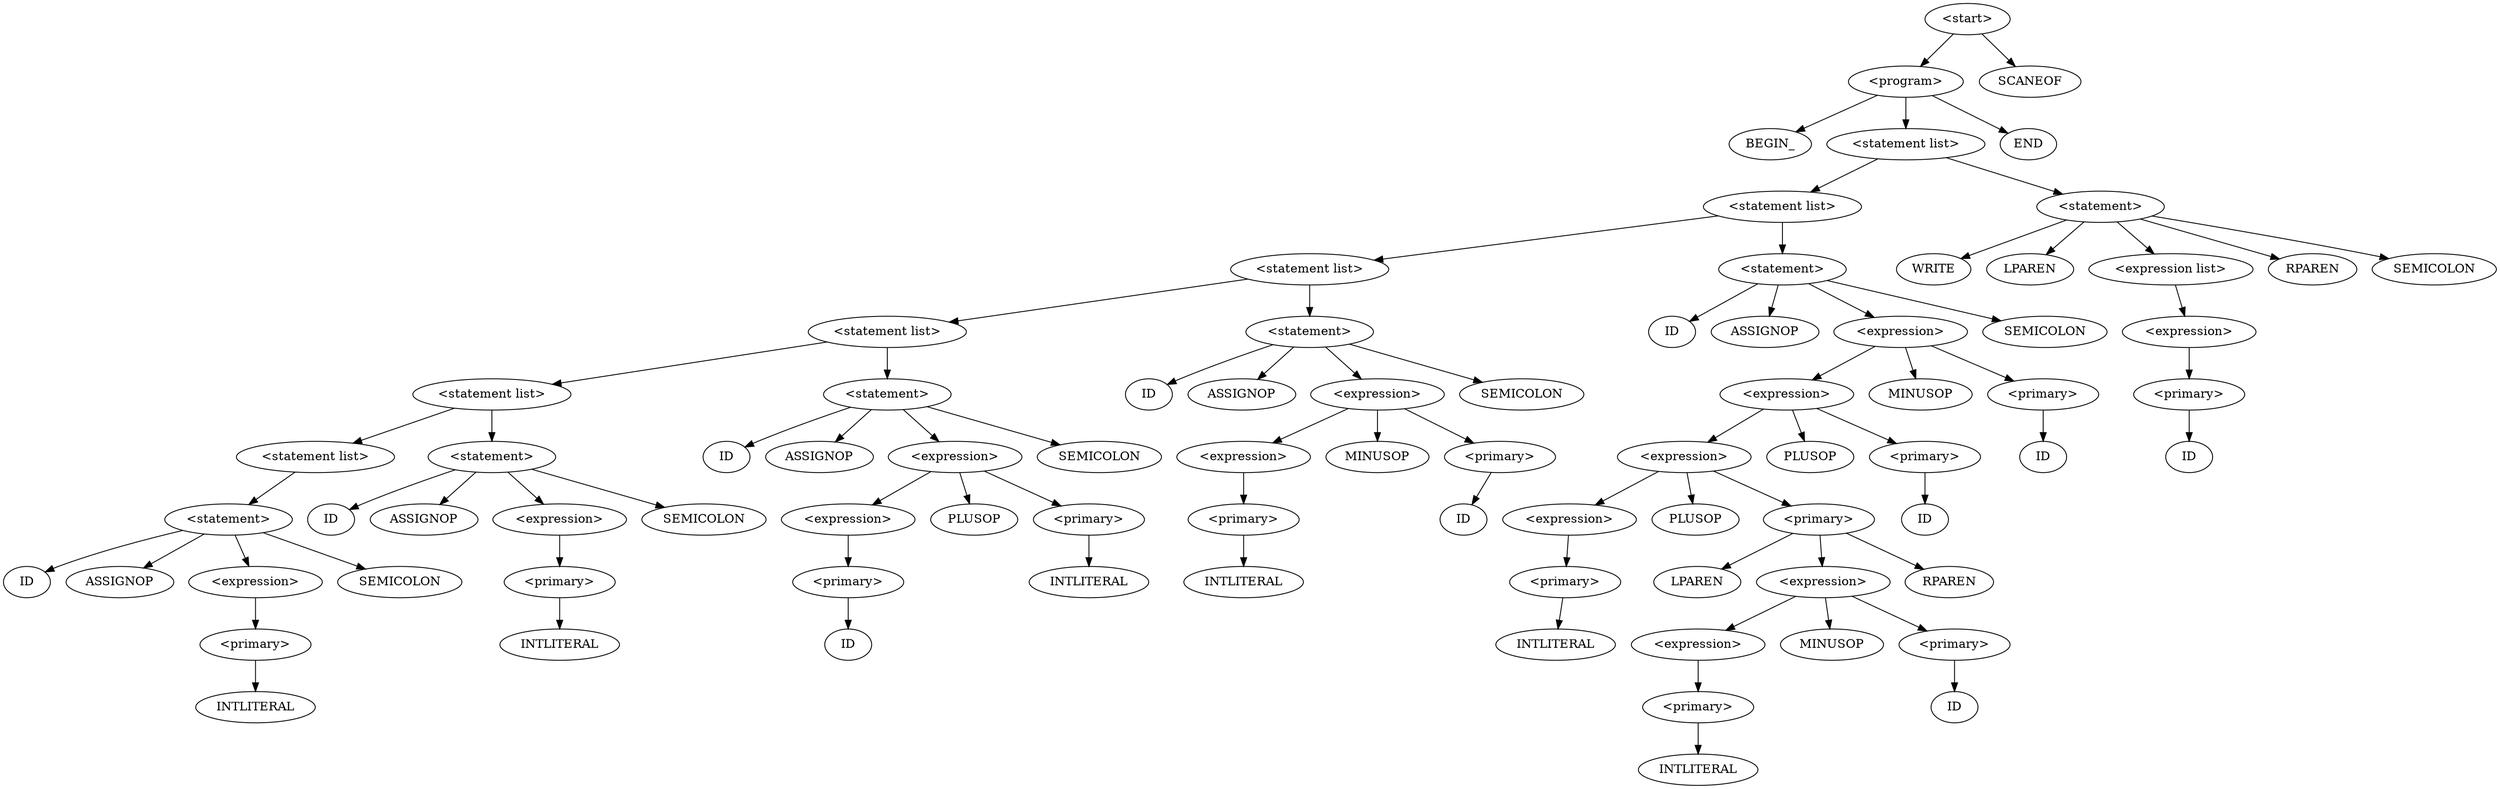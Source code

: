 digraph AST {
node0 [label="<start>"];
node1 [label="<program>"];
node2 [label="BEGIN_"];
node1 -> node2;
node3 [label="<statement list>"];
node4 [label="<statement list>"];
node5 [label="<statement list>"];
node6 [label="<statement list>"];
node7 [label="<statement list>"];
node8 [label="<statement list>"];
node9 [label="<statement>"];
node10 [label="ID"];
node9 -> node10;
node11 [label="ASSIGNOP"];
node9 -> node11;
node12 [label="<expression>"];
node13 [label="<primary>"];
node14 [label="INTLITERAL"];
node13 -> node14;
node12 -> node13;
node9 -> node12;
node15 [label="SEMICOLON"];
node9 -> node15;
node8 -> node9;
node7 -> node8;
node16 [label="<statement>"];
node17 [label="ID"];
node16 -> node17;
node18 [label="ASSIGNOP"];
node16 -> node18;
node19 [label="<expression>"];
node20 [label="<primary>"];
node21 [label="INTLITERAL"];
node20 -> node21;
node19 -> node20;
node16 -> node19;
node22 [label="SEMICOLON"];
node16 -> node22;
node7 -> node16;
node6 -> node7;
node23 [label="<statement>"];
node24 [label="ID"];
node23 -> node24;
node25 [label="ASSIGNOP"];
node23 -> node25;
node26 [label="<expression>"];
node27 [label="<expression>"];
node28 [label="<primary>"];
node29 [label="ID"];
node28 -> node29;
node27 -> node28;
node26 -> node27;
node30 [label="PLUSOP"];
node26 -> node30;
node31 [label="<primary>"];
node32 [label="INTLITERAL"];
node31 -> node32;
node26 -> node31;
node23 -> node26;
node33 [label="SEMICOLON"];
node23 -> node33;
node6 -> node23;
node5 -> node6;
node34 [label="<statement>"];
node35 [label="ID"];
node34 -> node35;
node36 [label="ASSIGNOP"];
node34 -> node36;
node37 [label="<expression>"];
node38 [label="<expression>"];
node39 [label="<primary>"];
node40 [label="INTLITERAL"];
node39 -> node40;
node38 -> node39;
node37 -> node38;
node41 [label="MINUSOP"];
node37 -> node41;
node42 [label="<primary>"];
node43 [label="ID"];
node42 -> node43;
node37 -> node42;
node34 -> node37;
node44 [label="SEMICOLON"];
node34 -> node44;
node5 -> node34;
node4 -> node5;
node45 [label="<statement>"];
node46 [label="ID"];
node45 -> node46;
node47 [label="ASSIGNOP"];
node45 -> node47;
node48 [label="<expression>"];
node49 [label="<expression>"];
node50 [label="<expression>"];
node51 [label="<expression>"];
node52 [label="<primary>"];
node53 [label="INTLITERAL"];
node52 -> node53;
node51 -> node52;
node50 -> node51;
node54 [label="PLUSOP"];
node50 -> node54;
node55 [label="<primary>"];
node56 [label="LPAREN"];
node55 -> node56;
node57 [label="<expression>"];
node58 [label="<expression>"];
node59 [label="<primary>"];
node60 [label="INTLITERAL"];
node59 -> node60;
node58 -> node59;
node57 -> node58;
node61 [label="MINUSOP"];
node57 -> node61;
node62 [label="<primary>"];
node63 [label="ID"];
node62 -> node63;
node57 -> node62;
node55 -> node57;
node64 [label="RPAREN"];
node55 -> node64;
node50 -> node55;
node49 -> node50;
node65 [label="PLUSOP"];
node49 -> node65;
node66 [label="<primary>"];
node67 [label="ID"];
node66 -> node67;
node49 -> node66;
node48 -> node49;
node68 [label="MINUSOP"];
node48 -> node68;
node69 [label="<primary>"];
node70 [label="ID"];
node69 -> node70;
node48 -> node69;
node45 -> node48;
node71 [label="SEMICOLON"];
node45 -> node71;
node4 -> node45;
node3 -> node4;
node72 [label="<statement>"];
node73 [label="WRITE"];
node72 -> node73;
node74 [label="LPAREN"];
node72 -> node74;
node75 [label="<expression list>"];
node76 [label="<expression>"];
node77 [label="<primary>"];
node78 [label="ID"];
node77 -> node78;
node76 -> node77;
node75 -> node76;
node72 -> node75;
node79 [label="RPAREN"];
node72 -> node79;
node80 [label="SEMICOLON"];
node72 -> node80;
node3 -> node72;
node1 -> node3;
node81 [label="END"];
node1 -> node81;
node0 -> node1;
node82 [label="SCANEOF"];
node0 -> node82;
}